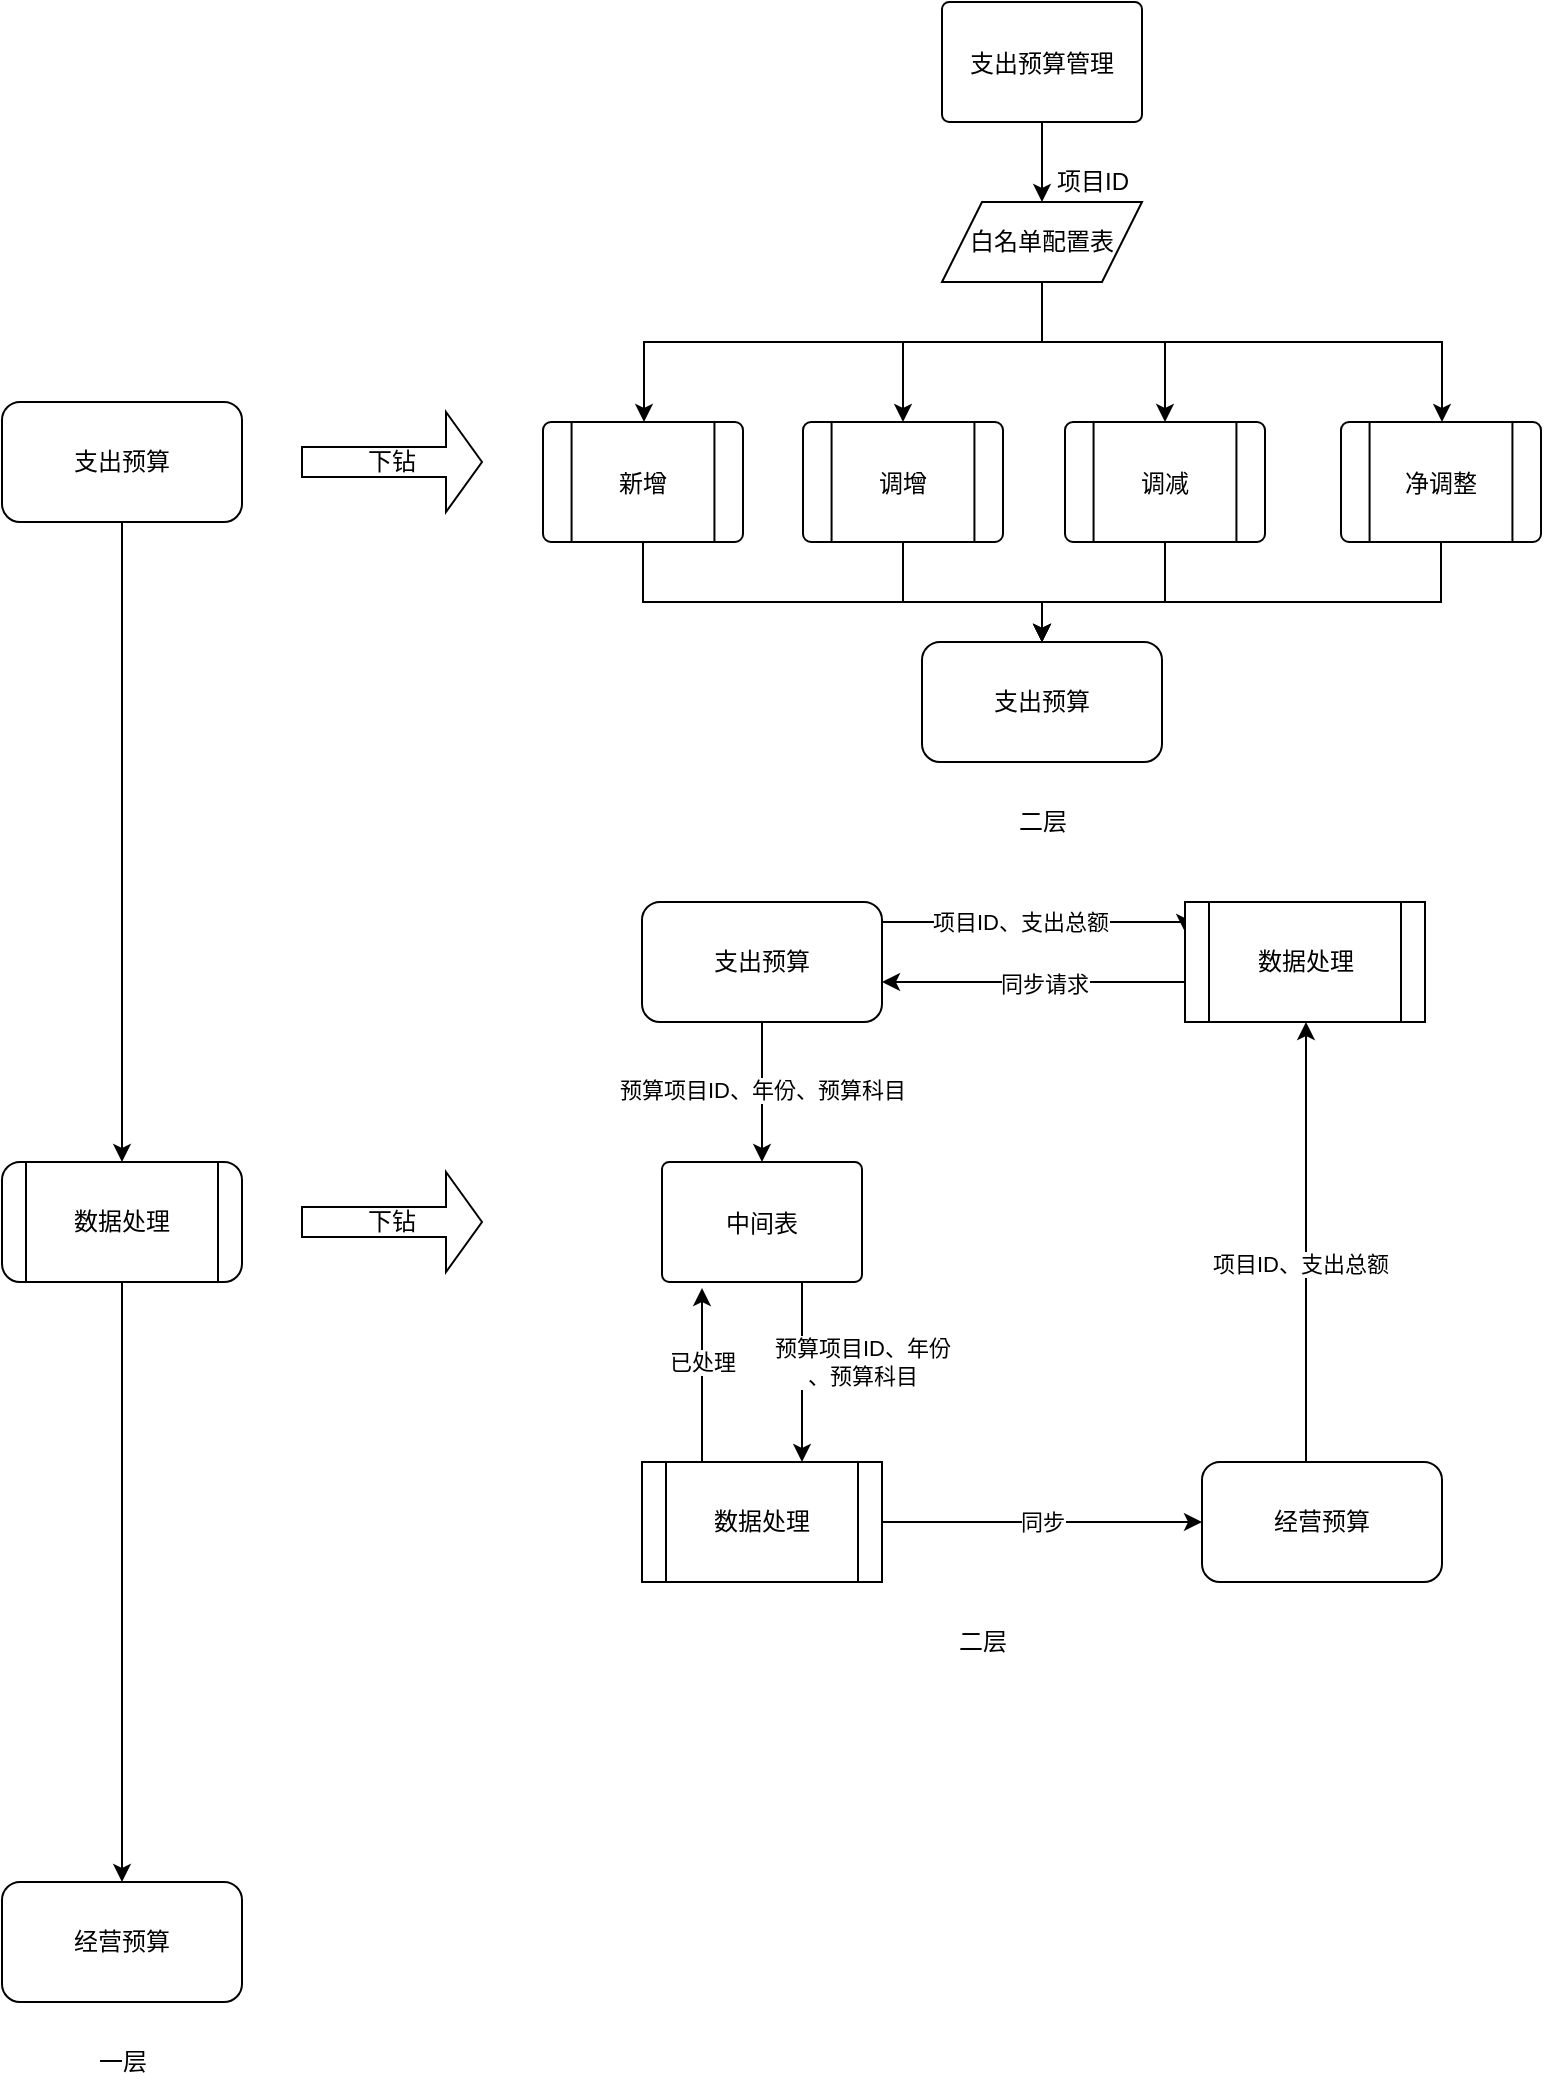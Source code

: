 <mxfile version="14.1.9" type="github">
  <diagram id="WqmbnONgkp--xPlolZYl" name="Page-1">
    <mxGraphModel dx="1038" dy="548" grid="1" gridSize="10" guides="1" tooltips="1" connect="1" arrows="1" fold="1" page="1" pageScale="1" pageWidth="1654" pageHeight="2336" math="0" shadow="0">
      <root>
        <mxCell id="0" />
        <mxCell id="1" parent="0" />
        <mxCell id="ZK_1vw4lkR2J9z9WSvTo-64" value="" style="edgeStyle=orthogonalEdgeStyle;rounded=0;orthogonalLoop=1;jettySize=auto;html=1;" parent="1" source="ZK_1vw4lkR2J9z9WSvTo-1" target="ZK_1vw4lkR2J9z9WSvTo-63" edge="1">
          <mxGeometry relative="1" as="geometry" />
        </mxCell>
        <mxCell id="ZK_1vw4lkR2J9z9WSvTo-1" value="支出预算" style="rounded=1;whiteSpace=wrap;html=1;" parent="1" vertex="1">
          <mxGeometry x="50" y="220" width="120" height="60" as="geometry" />
        </mxCell>
        <mxCell id="ZK_1vw4lkR2J9z9WSvTo-4" value="经营预算" style="rounded=1;whiteSpace=wrap;html=1;" parent="1" vertex="1">
          <mxGeometry x="50" y="960" width="120" height="60" as="geometry" />
        </mxCell>
        <mxCell id="ZK_1vw4lkR2J9z9WSvTo-5" value="一层" style="text;html=1;align=center;verticalAlign=middle;resizable=0;points=[];autosize=1;" parent="1" vertex="1">
          <mxGeometry x="90" y="1040" width="40" height="20" as="geometry" />
        </mxCell>
        <mxCell id="ZK_1vw4lkR2J9z9WSvTo-20" value="" style="edgeStyle=orthogonalEdgeStyle;rounded=0;orthogonalLoop=1;jettySize=auto;html=1;" parent="1" source="ZK_1vw4lkR2J9z9WSvTo-6" target="ZK_1vw4lkR2J9z9WSvTo-19" edge="1">
          <mxGeometry relative="1" as="geometry">
            <Array as="points">
              <mxPoint x="570" y="120" />
              <mxPoint x="570" y="120" />
            </Array>
          </mxGeometry>
        </mxCell>
        <mxCell id="ZK_1vw4lkR2J9z9WSvTo-6" value="支出预算管理" style="shape=mxgraph.flowchart.process;" parent="1" vertex="1">
          <mxGeometry x="520" y="20" width="100" height="60" as="geometry" />
        </mxCell>
        <mxCell id="ZK_1vw4lkR2J9z9WSvTo-30" style="edgeStyle=orthogonalEdgeStyle;rounded=0;orthogonalLoop=1;jettySize=auto;html=1;" parent="1" source="ZK_1vw4lkR2J9z9WSvTo-7" target="ZK_1vw4lkR2J9z9WSvTo-17" edge="1">
          <mxGeometry relative="1" as="geometry">
            <Array as="points">
              <mxPoint x="501" y="320" />
              <mxPoint x="570" y="320" />
            </Array>
          </mxGeometry>
        </mxCell>
        <mxCell id="ZK_1vw4lkR2J9z9WSvTo-7" value="调增" style="shape=mxgraph.flowchart.predefined_process;" parent="1" vertex="1">
          <mxGeometry x="450.5" y="230" width="100" height="60" as="geometry" />
        </mxCell>
        <mxCell id="ZK_1vw4lkR2J9z9WSvTo-31" style="edgeStyle=orthogonalEdgeStyle;rounded=0;orthogonalLoop=1;jettySize=auto;html=1;" parent="1" source="ZK_1vw4lkR2J9z9WSvTo-8" target="ZK_1vw4lkR2J9z9WSvTo-17" edge="1">
          <mxGeometry relative="1" as="geometry">
            <Array as="points">
              <mxPoint x="632" y="320" />
              <mxPoint x="570" y="320" />
            </Array>
          </mxGeometry>
        </mxCell>
        <mxCell id="ZK_1vw4lkR2J9z9WSvTo-8" value="调减" style="shape=mxgraph.flowchart.predefined_process;" parent="1" vertex="1">
          <mxGeometry x="581.5" y="230" width="100" height="60" as="geometry" />
        </mxCell>
        <mxCell id="ZK_1vw4lkR2J9z9WSvTo-32" style="edgeStyle=orthogonalEdgeStyle;rounded=0;orthogonalLoop=1;jettySize=auto;html=1;" parent="1" source="ZK_1vw4lkR2J9z9WSvTo-9" target="ZK_1vw4lkR2J9z9WSvTo-17" edge="1">
          <mxGeometry relative="1" as="geometry">
            <Array as="points">
              <mxPoint x="770" y="320" />
              <mxPoint x="570" y="320" />
            </Array>
          </mxGeometry>
        </mxCell>
        <mxCell id="ZK_1vw4lkR2J9z9WSvTo-9" value="净调整" style="shape=mxgraph.flowchart.predefined_process;" parent="1" vertex="1">
          <mxGeometry x="719.5" y="230" width="100" height="60" as="geometry" />
        </mxCell>
        <mxCell id="ZK_1vw4lkR2J9z9WSvTo-29" style="edgeStyle=orthogonalEdgeStyle;rounded=0;orthogonalLoop=1;jettySize=auto;html=1;" parent="1" source="ZK_1vw4lkR2J9z9WSvTo-10" target="ZK_1vw4lkR2J9z9WSvTo-17" edge="1">
          <mxGeometry relative="1" as="geometry">
            <Array as="points">
              <mxPoint x="371" y="320" />
              <mxPoint x="570" y="320" />
            </Array>
          </mxGeometry>
        </mxCell>
        <mxCell id="ZK_1vw4lkR2J9z9WSvTo-10" value="新增" style="shape=mxgraph.flowchart.predefined_process;" parent="1" vertex="1">
          <mxGeometry x="320.5" y="230" width="100" height="60" as="geometry" />
        </mxCell>
        <mxCell id="ZK_1vw4lkR2J9z9WSvTo-16" value="下钻" style="shape=singleArrow;whiteSpace=wrap;html=1;" parent="1" vertex="1">
          <mxGeometry x="200" y="225" width="90" height="50" as="geometry" />
        </mxCell>
        <mxCell id="ZK_1vw4lkR2J9z9WSvTo-17" value="支出预算" style="rounded=1;whiteSpace=wrap;html=1;" parent="1" vertex="1">
          <mxGeometry x="510" y="340" width="120" height="60" as="geometry" />
        </mxCell>
        <mxCell id="ZK_1vw4lkR2J9z9WSvTo-21" style="edgeStyle=orthogonalEdgeStyle;rounded=0;orthogonalLoop=1;jettySize=auto;html=1;" parent="1" source="ZK_1vw4lkR2J9z9WSvTo-19" target="ZK_1vw4lkR2J9z9WSvTo-9" edge="1">
          <mxGeometry relative="1" as="geometry">
            <Array as="points">
              <mxPoint x="570" y="190" />
              <mxPoint x="770" y="190" />
            </Array>
          </mxGeometry>
        </mxCell>
        <mxCell id="ZK_1vw4lkR2J9z9WSvTo-24" style="edgeStyle=orthogonalEdgeStyle;rounded=0;orthogonalLoop=1;jettySize=auto;html=1;entryX=0.5;entryY=0;entryDx=0;entryDy=0;entryPerimeter=0;" parent="1" source="ZK_1vw4lkR2J9z9WSvTo-19" target="ZK_1vw4lkR2J9z9WSvTo-8" edge="1">
          <mxGeometry relative="1" as="geometry">
            <Array as="points">
              <mxPoint x="570" y="190" />
              <mxPoint x="632" y="190" />
            </Array>
          </mxGeometry>
        </mxCell>
        <mxCell id="ZK_1vw4lkR2J9z9WSvTo-25" style="edgeStyle=orthogonalEdgeStyle;rounded=0;orthogonalLoop=1;jettySize=auto;html=1;entryX=0.5;entryY=0;entryDx=0;entryDy=0;entryPerimeter=0;" parent="1" source="ZK_1vw4lkR2J9z9WSvTo-19" target="ZK_1vw4lkR2J9z9WSvTo-7" edge="1">
          <mxGeometry relative="1" as="geometry">
            <Array as="points">
              <mxPoint x="570" y="190" />
              <mxPoint x="501" y="190" />
            </Array>
          </mxGeometry>
        </mxCell>
        <mxCell id="ZK_1vw4lkR2J9z9WSvTo-26" style="edgeStyle=orthogonalEdgeStyle;rounded=0;orthogonalLoop=1;jettySize=auto;html=1;" parent="1" source="ZK_1vw4lkR2J9z9WSvTo-19" target="ZK_1vw4lkR2J9z9WSvTo-10" edge="1">
          <mxGeometry relative="1" as="geometry">
            <Array as="points">
              <mxPoint x="570" y="190" />
              <mxPoint x="371" y="190" />
            </Array>
          </mxGeometry>
        </mxCell>
        <mxCell id="ZK_1vw4lkR2J9z9WSvTo-19" value="白名单配置表" style="shape=parallelogram;perimeter=parallelogramPerimeter;whiteSpace=wrap;html=1;fixedSize=1;" parent="1" vertex="1">
          <mxGeometry x="520" y="120" width="100" height="40" as="geometry" />
        </mxCell>
        <mxCell id="ZK_1vw4lkR2J9z9WSvTo-27" value="项目ID" style="text;html=1;align=center;verticalAlign=middle;resizable=0;points=[];autosize=1;" parent="1" vertex="1">
          <mxGeometry x="570" y="100" width="50" height="20" as="geometry" />
        </mxCell>
        <mxCell id="ZK_1vw4lkR2J9z9WSvTo-28" value="二层" style="text;html=1;align=center;verticalAlign=middle;resizable=0;points=[];autosize=1;" parent="1" vertex="1">
          <mxGeometry x="550" y="420" width="40" height="20" as="geometry" />
        </mxCell>
        <mxCell id="ZK_1vw4lkR2J9z9WSvTo-33" value="下钻" style="shape=singleArrow;whiteSpace=wrap;html=1;" parent="1" vertex="1">
          <mxGeometry x="200" y="605" width="90" height="50" as="geometry" />
        </mxCell>
        <mxCell id="ZK_1vw4lkR2J9z9WSvTo-37" value="" style="edgeStyle=orthogonalEdgeStyle;rounded=0;orthogonalLoop=1;jettySize=auto;html=1;entryX=0;entryY=0.25;entryDx=0;entryDy=0;" parent="1" source="ZK_1vw4lkR2J9z9WSvTo-34" target="ZK_1vw4lkR2J9z9WSvTo-39" edge="1">
          <mxGeometry relative="1" as="geometry">
            <mxPoint x="640" y="480" as="targetPoint" />
            <Array as="points">
              <mxPoint x="642" y="480" />
            </Array>
          </mxGeometry>
        </mxCell>
        <mxCell id="ZK_1vw4lkR2J9z9WSvTo-38" value="项目ID、支出总额" style="edgeLabel;html=1;align=center;verticalAlign=middle;resizable=0;points=[];" parent="ZK_1vw4lkR2J9z9WSvTo-37" vertex="1" connectable="0">
          <mxGeometry x="-0.25" y="-4" relative="1" as="geometry">
            <mxPoint x="10" y="-4" as="offset" />
          </mxGeometry>
        </mxCell>
        <mxCell id="ZK_1vw4lkR2J9z9WSvTo-46" value="" style="edgeStyle=orthogonalEdgeStyle;rounded=0;orthogonalLoop=1;jettySize=auto;html=1;" parent="1" source="ZK_1vw4lkR2J9z9WSvTo-34" target="ZK_1vw4lkR2J9z9WSvTo-35" edge="1">
          <mxGeometry relative="1" as="geometry" />
        </mxCell>
        <mxCell id="ZK_1vw4lkR2J9z9WSvTo-47" value="预算项目ID、年份、预算科目" style="edgeLabel;html=1;align=center;verticalAlign=middle;resizable=0;points=[];" parent="ZK_1vw4lkR2J9z9WSvTo-46" vertex="1" connectable="0">
          <mxGeometry x="0.3" y="2" relative="1" as="geometry">
            <mxPoint x="-2" y="-12" as="offset" />
          </mxGeometry>
        </mxCell>
        <mxCell id="ZK_1vw4lkR2J9z9WSvTo-34" value="支出预算" style="rounded=1;whiteSpace=wrap;html=1;" parent="1" vertex="1">
          <mxGeometry x="370" y="470" width="120" height="60" as="geometry" />
        </mxCell>
        <mxCell id="ZK_1vw4lkR2J9z9WSvTo-51" value="" style="edgeStyle=orthogonalEdgeStyle;rounded=0;orthogonalLoop=1;jettySize=auto;html=1;" parent="1" source="ZK_1vw4lkR2J9z9WSvTo-35" target="ZK_1vw4lkR2J9z9WSvTo-50" edge="1">
          <mxGeometry relative="1" as="geometry">
            <Array as="points">
              <mxPoint x="450" y="700" />
              <mxPoint x="450" y="700" />
            </Array>
          </mxGeometry>
        </mxCell>
        <mxCell id="ZK_1vw4lkR2J9z9WSvTo-60" value="预算项目ID、年份&lt;br&gt;、预算科目" style="edgeLabel;html=1;align=center;verticalAlign=middle;resizable=0;points=[];" parent="ZK_1vw4lkR2J9z9WSvTo-51" vertex="1" connectable="0">
          <mxGeometry x="0.222" y="1" relative="1" as="geometry">
            <mxPoint x="29" y="-15" as="offset" />
          </mxGeometry>
        </mxCell>
        <mxCell id="ZK_1vw4lkR2J9z9WSvTo-35" value="中间表" style="shape=mxgraph.flowchart.process;" parent="1" vertex="1">
          <mxGeometry x="380" y="600" width="100" height="60" as="geometry" />
        </mxCell>
        <mxCell id="ZK_1vw4lkR2J9z9WSvTo-40" value="" style="edgeStyle=orthogonalEdgeStyle;rounded=0;orthogonalLoop=1;jettySize=auto;html=1;" parent="1" source="ZK_1vw4lkR2J9z9WSvTo-36" target="ZK_1vw4lkR2J9z9WSvTo-39" edge="1">
          <mxGeometry relative="1" as="geometry">
            <Array as="points">
              <mxPoint x="702" y="600" />
              <mxPoint x="702" y="600" />
            </Array>
          </mxGeometry>
        </mxCell>
        <mxCell id="ZK_1vw4lkR2J9z9WSvTo-42" value="项目ID、支出总额" style="edgeLabel;html=1;align=center;verticalAlign=middle;resizable=0;points=[];" parent="ZK_1vw4lkR2J9z9WSvTo-40" vertex="1" connectable="0">
          <mxGeometry x="-0.217" y="3" relative="1" as="geometry">
            <mxPoint y="-13" as="offset" />
          </mxGeometry>
        </mxCell>
        <mxCell id="ZK_1vw4lkR2J9z9WSvTo-36" value="经营预算" style="whiteSpace=wrap;html=1;rounded=1;" parent="1" vertex="1">
          <mxGeometry x="650" y="750" width="120" height="60" as="geometry" />
        </mxCell>
        <mxCell id="ZK_1vw4lkR2J9z9WSvTo-44" style="edgeStyle=orthogonalEdgeStyle;rounded=0;orthogonalLoop=1;jettySize=auto;html=1;" parent="1" source="ZK_1vw4lkR2J9z9WSvTo-39" target="ZK_1vw4lkR2J9z9WSvTo-34" edge="1">
          <mxGeometry relative="1" as="geometry">
            <Array as="points">
              <mxPoint x="560" y="510" />
              <mxPoint x="560" y="510" />
            </Array>
          </mxGeometry>
        </mxCell>
        <mxCell id="ZK_1vw4lkR2J9z9WSvTo-45" value="同步请求" style="edgeLabel;html=1;align=center;verticalAlign=middle;resizable=0;points=[];" parent="ZK_1vw4lkR2J9z9WSvTo-44" vertex="1" connectable="0">
          <mxGeometry x="-0.241" y="1" relative="1" as="geometry">
            <mxPoint x="-13.5" as="offset" />
          </mxGeometry>
        </mxCell>
        <mxCell id="ZK_1vw4lkR2J9z9WSvTo-39" value="数据处理" style="shape=process;whiteSpace=wrap;html=1;backgroundOutline=1;" parent="1" vertex="1">
          <mxGeometry x="641.5" y="470" width="120" height="60" as="geometry" />
        </mxCell>
        <mxCell id="ZK_1vw4lkR2J9z9WSvTo-53" style="edgeStyle=orthogonalEdgeStyle;rounded=0;orthogonalLoop=1;jettySize=auto;html=1;entryX=0;entryY=0.5;entryDx=0;entryDy=0;" parent="1" source="ZK_1vw4lkR2J9z9WSvTo-50" target="ZK_1vw4lkR2J9z9WSvTo-36" edge="1">
          <mxGeometry relative="1" as="geometry" />
        </mxCell>
        <mxCell id="ZK_1vw4lkR2J9z9WSvTo-54" value="同步" style="edgeLabel;html=1;align=center;verticalAlign=middle;resizable=0;points=[];" parent="ZK_1vw4lkR2J9z9WSvTo-53" vertex="1" connectable="0">
          <mxGeometry x="0.275" y="-4" relative="1" as="geometry">
            <mxPoint x="-22" y="-4" as="offset" />
          </mxGeometry>
        </mxCell>
        <mxCell id="ZK_1vw4lkR2J9z9WSvTo-58" style="edgeStyle=orthogonalEdgeStyle;rounded=0;orthogonalLoop=1;jettySize=auto;html=1;entryX=0.2;entryY=1.05;entryDx=0;entryDy=0;entryPerimeter=0;" parent="1" source="ZK_1vw4lkR2J9z9WSvTo-50" target="ZK_1vw4lkR2J9z9WSvTo-35" edge="1">
          <mxGeometry relative="1" as="geometry">
            <Array as="points">
              <mxPoint x="400" y="730" />
              <mxPoint x="400" y="730" />
            </Array>
          </mxGeometry>
        </mxCell>
        <mxCell id="ZK_1vw4lkR2J9z9WSvTo-59" value="已处理" style="edgeLabel;html=1;align=center;verticalAlign=middle;resizable=0;points=[];" parent="ZK_1vw4lkR2J9z9WSvTo-58" vertex="1" connectable="0">
          <mxGeometry x="-0.264" relative="1" as="geometry">
            <mxPoint y="-18" as="offset" />
          </mxGeometry>
        </mxCell>
        <mxCell id="ZK_1vw4lkR2J9z9WSvTo-50" value="数据处理" style="shape=process;whiteSpace=wrap;html=1;backgroundOutline=1;" parent="1" vertex="1">
          <mxGeometry x="370" y="750" width="120" height="60" as="geometry" />
        </mxCell>
        <mxCell id="ZK_1vw4lkR2J9z9WSvTo-52" value="二层" style="text;html=1;align=center;verticalAlign=middle;resizable=0;points=[];autosize=1;" parent="1" vertex="1">
          <mxGeometry x="520" y="830" width="40" height="20" as="geometry" />
        </mxCell>
        <mxCell id="ZK_1vw4lkR2J9z9WSvTo-65" style="edgeStyle=orthogonalEdgeStyle;rounded=0;orthogonalLoop=1;jettySize=auto;html=1;" parent="1" source="ZK_1vw4lkR2J9z9WSvTo-63" target="ZK_1vw4lkR2J9z9WSvTo-4" edge="1">
          <mxGeometry relative="1" as="geometry" />
        </mxCell>
        <mxCell id="ZK_1vw4lkR2J9z9WSvTo-63" value="数据处理" style="shape=process;whiteSpace=wrap;html=1;backgroundOutline=1;rounded=1;" parent="1" vertex="1">
          <mxGeometry x="50" y="600" width="120" height="60" as="geometry" />
        </mxCell>
      </root>
    </mxGraphModel>
  </diagram>
</mxfile>
